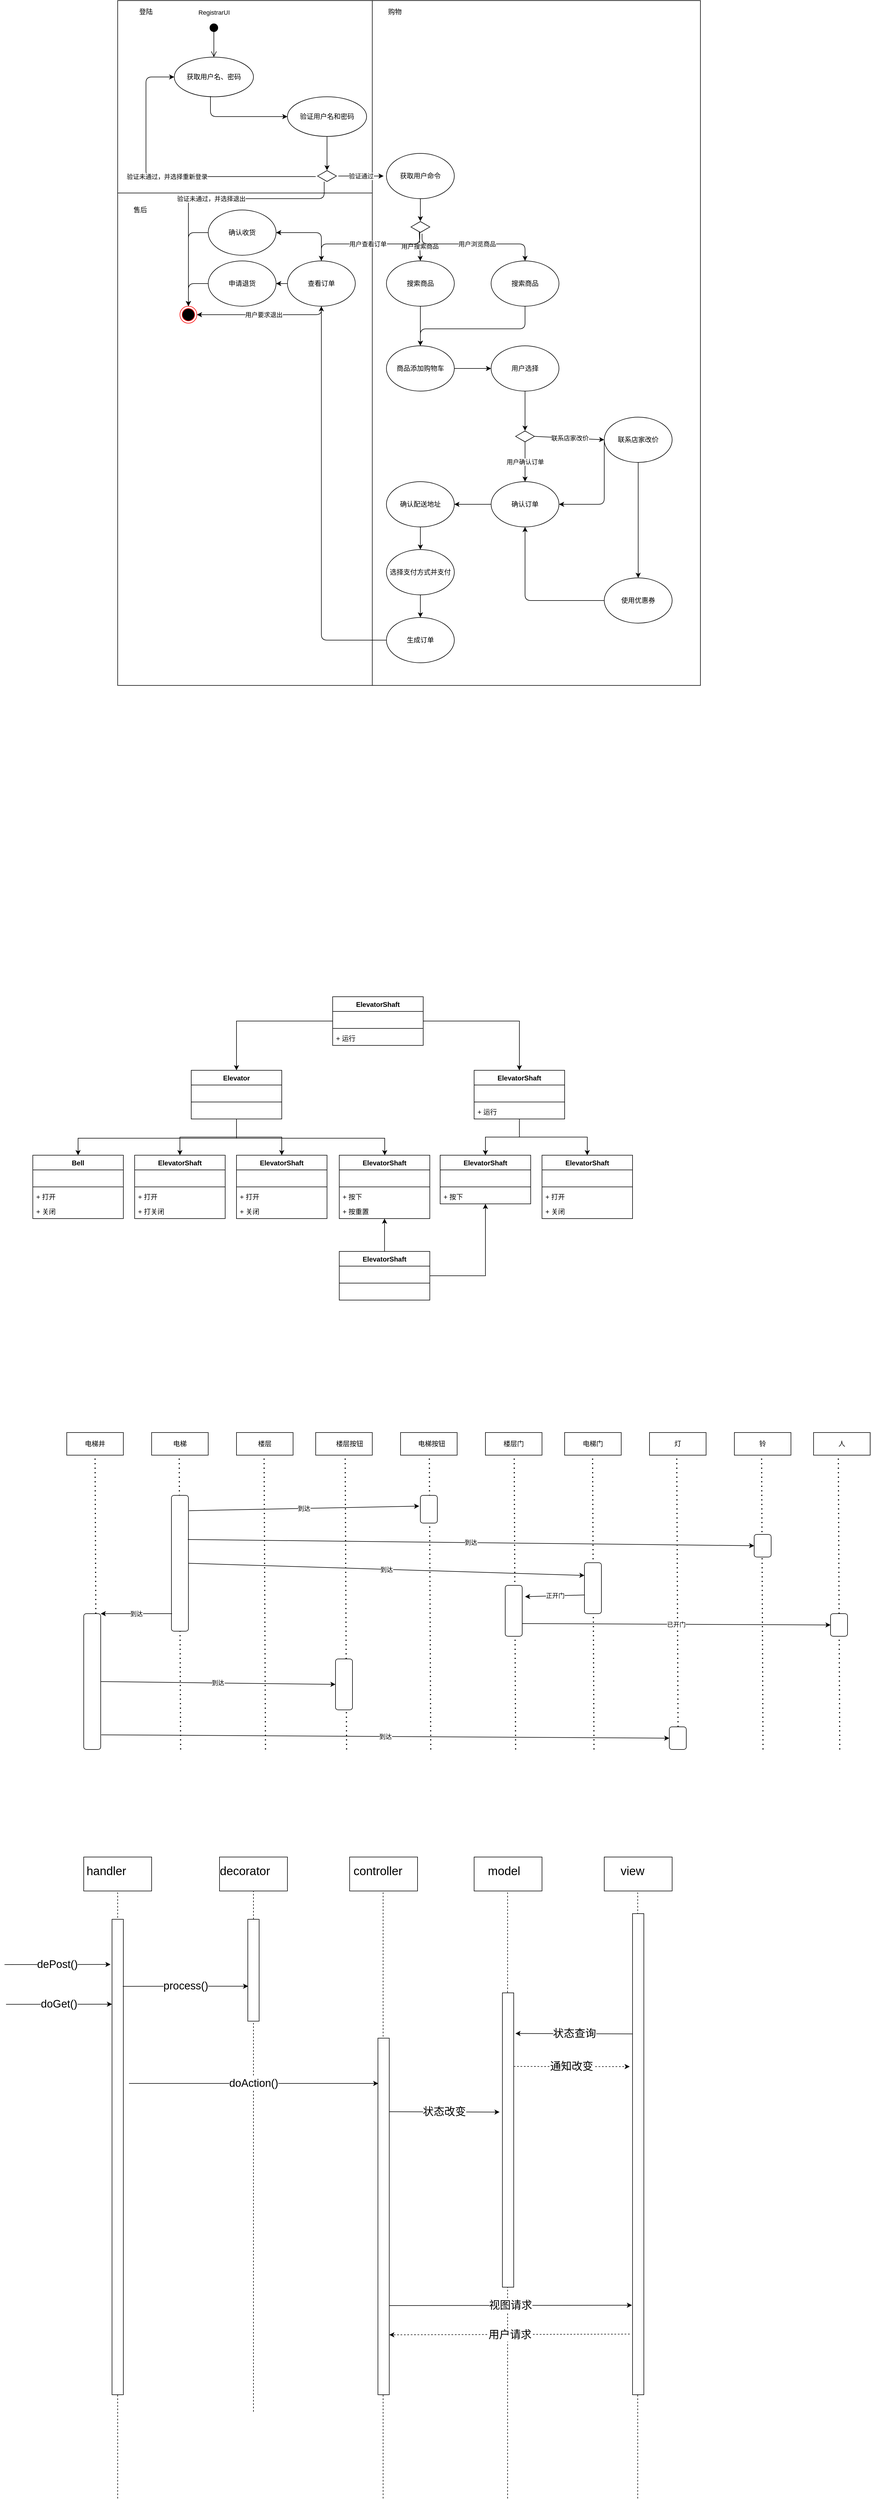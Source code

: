 <mxfile version="13.8.8" type="github">
  <diagram name="Page-1" id="e7e014a7-5840-1c2e-5031-d8a46d1fe8dd">
    <mxGraphModel dx="2779" dy="1032" grid="1" gridSize="10" guides="1" tooltips="1" connect="1" arrows="1" fold="1" page="1" pageScale="1" pageWidth="1169" pageHeight="826" background="#ffffff" math="0" shadow="0">
      <root>
        <mxCell id="0" />
        <mxCell id="1" parent="0" />
        <mxCell id="N0Qz3LaowdVhNc13xwjL-17" value="" style="endArrow=none;dashed=1;html=1;entryX=0.5;entryY=1;entryDx=0;entryDy=0;" edge="1" parent="1">
          <mxGeometry width="50" height="50" relative="1" as="geometry">
            <mxPoint x="290" y="4270" as="sourcePoint" />
            <mxPoint x="290" y="3350" as="targetPoint" />
          </mxGeometry>
        </mxCell>
        <mxCell id="N0Qz3LaowdVhNc13xwjL-18" value="" style="endArrow=none;dashed=1;html=1;entryX=0.5;entryY=1;entryDx=0;entryDy=0;" edge="1" parent="1">
          <mxGeometry width="50" height="50" relative="1" as="geometry">
            <mxPoint x="519.17" y="4423.333" as="sourcePoint" />
            <mxPoint x="519.17" y="3350" as="targetPoint" />
          </mxGeometry>
        </mxCell>
        <mxCell id="N0Qz3LaowdVhNc13xwjL-19" value="" style="endArrow=none;dashed=1;html=1;entryX=0.5;entryY=1;entryDx=0;entryDy=0;" edge="1" parent="1">
          <mxGeometry width="50" height="50" relative="1" as="geometry">
            <mxPoint x="739.17" y="4423.333" as="sourcePoint" />
            <mxPoint x="739.17" y="3350" as="targetPoint" />
          </mxGeometry>
        </mxCell>
        <mxCell id="N0Qz3LaowdVhNc13xwjL-20" value="" style="endArrow=none;dashed=1;html=1;entryX=0.5;entryY=1;entryDx=0;entryDy=0;" edge="1" parent="1">
          <mxGeometry width="50" height="50" relative="1" as="geometry">
            <mxPoint x="969.17" y="4423.333" as="sourcePoint" />
            <mxPoint x="969.17" y="3350" as="targetPoint" />
          </mxGeometry>
        </mxCell>
        <mxCell id="N0Qz3LaowdVhNc13xwjL-16" value="" style="endArrow=none;dashed=1;html=1;entryX=0.5;entryY=1;entryDx=0;entryDy=0;" edge="1" parent="1" target="N0Qz3LaowdVhNc13xwjL-1">
          <mxGeometry width="50" height="50" relative="1" as="geometry">
            <mxPoint x="50" y="4423.333" as="sourcePoint" />
            <mxPoint x="-60" y="3540" as="targetPoint" />
          </mxGeometry>
        </mxCell>
        <mxCell id="E5uMsi-fBIesrhfRpivS-108" value="" style="endArrow=none;dashed=1;html=1;dashPattern=1 3;strokeWidth=2;entryX=0.5;entryY=1;entryDx=0;entryDy=0;exitX=0.75;exitY=1;exitDx=0;exitDy=0;fontStyle=0" parent="1" edge="1">
          <mxGeometry width="50" height="50" relative="1" as="geometry">
            <mxPoint x="603.34" y="3100" as="sourcePoint" />
            <mxPoint x="600.84" y="2580" as="targetPoint" />
          </mxGeometry>
        </mxCell>
        <mxCell id="E5uMsi-fBIesrhfRpivS-109" value="" style="endArrow=none;dashed=1;html=1;dashPattern=1 3;strokeWidth=2;entryX=0.5;entryY=1;entryDx=0;entryDy=0;exitX=0.75;exitY=1;exitDx=0;exitDy=0;" parent="1" edge="1">
          <mxGeometry width="50" height="50" relative="1" as="geometry">
            <mxPoint x="454.59" y="3100" as="sourcePoint" />
            <mxPoint x="452.09" y="2580" as="targetPoint" />
          </mxGeometry>
        </mxCell>
        <mxCell id="E5uMsi-fBIesrhfRpivS-110" value="" style="endArrow=none;dashed=1;html=1;dashPattern=1 3;strokeWidth=2;entryX=0.5;entryY=1;entryDx=0;entryDy=0;exitX=0.75;exitY=1;exitDx=0;exitDy=0;fontStyle=0" parent="1" edge="1">
          <mxGeometry width="50" height="50" relative="1" as="geometry">
            <mxPoint x="753.34" y="3100" as="sourcePoint" />
            <mxPoint x="750.84" y="2580" as="targetPoint" />
          </mxGeometry>
        </mxCell>
        <mxCell id="E5uMsi-fBIesrhfRpivS-111" value="" style="endArrow=none;dashed=1;html=1;dashPattern=1 3;strokeWidth=2;entryX=0.5;entryY=1;entryDx=0;entryDy=0;exitX=0.75;exitY=1;exitDx=0;exitDy=0;fontStyle=0" parent="1" edge="1">
          <mxGeometry width="50" height="50" relative="1" as="geometry">
            <mxPoint x="1040.63" y="3100" as="sourcePoint" />
            <mxPoint x="1038.13" y="2580" as="targetPoint" />
          </mxGeometry>
        </mxCell>
        <mxCell id="E5uMsi-fBIesrhfRpivS-112" value="" style="endArrow=none;dashed=1;html=1;dashPattern=1 3;strokeWidth=2;entryX=0.5;entryY=1;entryDx=0;entryDy=0;exitX=0.75;exitY=1;exitDx=0;exitDy=0;" parent="1" edge="1">
          <mxGeometry width="50" height="50" relative="1" as="geometry">
            <mxPoint x="891.88" y="3100" as="sourcePoint" />
            <mxPoint x="889.38" y="2580" as="targetPoint" />
          </mxGeometry>
        </mxCell>
        <mxCell id="E5uMsi-fBIesrhfRpivS-113" value="" style="endArrow=none;dashed=1;html=1;dashPattern=1 3;strokeWidth=2;entryX=0.5;entryY=1;entryDx=0;entryDy=0;exitX=0.75;exitY=1;exitDx=0;exitDy=0;fontStyle=0" parent="1" edge="1">
          <mxGeometry width="50" height="50" relative="1" as="geometry">
            <mxPoint x="1190.63" y="3100" as="sourcePoint" />
            <mxPoint x="1188.13" y="2580" as="targetPoint" />
          </mxGeometry>
        </mxCell>
        <mxCell id="E5uMsi-fBIesrhfRpivS-114" value="" style="endArrow=none;dashed=1;html=1;dashPattern=1 3;strokeWidth=2;entryX=0.5;entryY=1;entryDx=0;entryDy=0;exitX=0.75;exitY=1;exitDx=0;exitDy=0;fontStyle=0" parent="1" edge="1">
          <mxGeometry width="50" height="50" relative="1" as="geometry">
            <mxPoint x="1326.25" y="3100" as="sourcePoint" />
            <mxPoint x="1323.75" y="2580" as="targetPoint" />
          </mxGeometry>
        </mxCell>
        <mxCell id="E5uMsi-fBIesrhfRpivS-106" value="" style="endArrow=none;dashed=1;html=1;dashPattern=1 3;strokeWidth=2;entryX=0.5;entryY=1;entryDx=0;entryDy=0;exitX=0.75;exitY=1;exitDx=0;exitDy=0;fontStyle=0" parent="1" edge="1">
          <mxGeometry width="50" height="50" relative="1" as="geometry">
            <mxPoint x="161.25" y="3100" as="sourcePoint" />
            <mxPoint x="158.75" y="2580" as="targetPoint" />
          </mxGeometry>
        </mxCell>
        <mxCell id="E5uMsi-fBIesrhfRpivS-105" value="" style="endArrow=none;dashed=1;html=1;dashPattern=1 3;strokeWidth=2;entryX=0.5;entryY=1;entryDx=0;entryDy=0;exitX=0.75;exitY=1;exitDx=0;exitDy=0;" parent="1" source="E5uMsi-fBIesrhfRpivS-94" target="E5uMsi-fBIesrhfRpivS-63" edge="1">
          <mxGeometry width="50" height="50" relative="1" as="geometry">
            <mxPoint x="5" y="3100" as="sourcePoint" />
            <mxPoint x="-40" y="2760" as="targetPoint" />
          </mxGeometry>
        </mxCell>
        <mxCell id="E5uMsi-fBIesrhfRpivS-3" value="" style="rounded=0;whiteSpace=wrap;html=1;fontStyle=1" parent="1" vertex="1">
          <mxGeometry x="50" y="350" width="450" height="870" as="geometry" />
        </mxCell>
        <mxCell id="E5uMsi-fBIesrhfRpivS-2" value="" style="rounded=0;whiteSpace=wrap;html=1;fontStyle=1" parent="1" vertex="1">
          <mxGeometry x="500" y="10" width="580" height="1210" as="geometry" />
        </mxCell>
        <mxCell id="E5uMsi-fBIesrhfRpivS-1" value="" style="rounded=0;whiteSpace=wrap;html=1;fontStyle=1" parent="1" vertex="1">
          <mxGeometry x="50" y="10" width="450" height="340" as="geometry" />
        </mxCell>
        <mxCell id="HGyzchCO2jw8irIRbuGs-41" value="RegistrarUI" style="html=1;verticalAlign=bottom;startArrow=circle;startFill=1;endArrow=open;startSize=6;endSize=8;entryX=0.5;entryY=0;entryDx=0;entryDy=0;" parent="1" target="HGyzchCO2jw8irIRbuGs-42" edge="1">
          <mxGeometry x="-1" y="-10" width="80" relative="1" as="geometry">
            <mxPoint x="220" y="50" as="sourcePoint" />
            <mxPoint x="220" y="130" as="targetPoint" />
            <mxPoint x="10" y="-10" as="offset" />
          </mxGeometry>
        </mxCell>
        <mxCell id="HGyzchCO2jw8irIRbuGs-42" value="获取用户名、密码" style="ellipse;whiteSpace=wrap;html=1;" parent="1" vertex="1">
          <mxGeometry x="150" y="110" width="140" height="70" as="geometry" />
        </mxCell>
        <mxCell id="HGyzchCO2jw8irIRbuGs-48" value="验证用户名和密码" style="ellipse;whiteSpace=wrap;html=1;" parent="1" vertex="1">
          <mxGeometry x="350" y="180" width="140" height="70" as="geometry" />
        </mxCell>
        <mxCell id="HGyzchCO2jw8irIRbuGs-49" value="" style="endArrow=classic;html=1;exitX=0.457;exitY=0.986;exitDx=0;exitDy=0;exitPerimeter=0;entryX=0;entryY=0.5;entryDx=0;entryDy=0;" parent="1" source="HGyzchCO2jw8irIRbuGs-42" target="HGyzchCO2jw8irIRbuGs-48" edge="1">
          <mxGeometry width="50" height="50" relative="1" as="geometry">
            <mxPoint x="240" y="250" as="sourcePoint" />
            <mxPoint x="290" y="200" as="targetPoint" />
            <Array as="points">
              <mxPoint x="214" y="215" />
            </Array>
          </mxGeometry>
        </mxCell>
        <mxCell id="HGyzchCO2jw8irIRbuGs-50" value="" style="html=1;whiteSpace=wrap;aspect=fixed;shape=isoRectangle;" parent="1" vertex="1">
          <mxGeometry x="403.33" y="310" width="33.33" height="20" as="geometry" />
        </mxCell>
        <mxCell id="HGyzchCO2jw8irIRbuGs-51" value="" style="endArrow=classic;html=1;exitX=0.5;exitY=1;exitDx=0;exitDy=0;entryX=0.5;entryY=0;entryDx=0;entryDy=0;entryPerimeter=0;" parent="1" source="HGyzchCO2jw8irIRbuGs-48" target="HGyzchCO2jw8irIRbuGs-50" edge="1">
          <mxGeometry width="50" height="50" relative="1" as="geometry">
            <mxPoint x="350" y="340" as="sourcePoint" />
            <mxPoint x="400" y="290" as="targetPoint" />
          </mxGeometry>
        </mxCell>
        <mxCell id="HGyzchCO2jw8irIRbuGs-52" value="验证未通过，并选择重新登录" style="endArrow=classic;html=1;entryX=0;entryY=0.5;entryDx=0;entryDy=0;" parent="1" target="HGyzchCO2jw8irIRbuGs-42" edge="1">
          <mxGeometry width="50" height="50" relative="1" as="geometry">
            <mxPoint x="400" y="321" as="sourcePoint" />
            <mxPoint x="300" y="300" as="targetPoint" />
            <Array as="points">
              <mxPoint x="100" y="321" />
              <mxPoint x="100" y="145" />
            </Array>
          </mxGeometry>
        </mxCell>
        <mxCell id="HGyzchCO2jw8irIRbuGs-53" value="" style="ellipse;html=1;shape=endState;fillColor=#000000;strokeColor=#ff0000;" parent="1" vertex="1">
          <mxGeometry x="160" y="550" width="30" height="30" as="geometry" />
        </mxCell>
        <mxCell id="HGyzchCO2jw8irIRbuGs-55" value="验证未通过，并选择退出" style="endArrow=classic;html=1;entryX=0.5;entryY=0;entryDx=0;entryDy=0;" parent="1" target="HGyzchCO2jw8irIRbuGs-53" edge="1">
          <mxGeometry width="50" height="50" relative="1" as="geometry">
            <mxPoint x="415" y="330" as="sourcePoint" />
            <mxPoint x="150" y="450" as="targetPoint" />
            <Array as="points">
              <mxPoint x="415" y="360" />
              <mxPoint x="175" y="360" />
            </Array>
          </mxGeometry>
        </mxCell>
        <mxCell id="HGyzchCO2jw8irIRbuGs-56" value="验证通过" style="endArrow=classic;html=1;" parent="1" edge="1">
          <mxGeometry width="50" height="50" relative="1" as="geometry">
            <mxPoint x="440" y="320" as="sourcePoint" />
            <mxPoint x="520" y="320" as="targetPoint" />
          </mxGeometry>
        </mxCell>
        <mxCell id="HGyzchCO2jw8irIRbuGs-57" value="获取用户命令" style="ellipse;whiteSpace=wrap;html=1;" parent="1" vertex="1">
          <mxGeometry x="525" y="280" width="120" height="80" as="geometry" />
        </mxCell>
        <mxCell id="HGyzchCO2jw8irIRbuGs-59" value="" style="endArrow=classic;html=1;exitX=0.5;exitY=1;exitDx=0;exitDy=0;" parent="1" source="HGyzchCO2jw8irIRbuGs-57" edge="1">
          <mxGeometry width="50" height="50" relative="1" as="geometry">
            <mxPoint x="580" y="450" as="sourcePoint" />
            <mxPoint x="585" y="400" as="targetPoint" />
          </mxGeometry>
        </mxCell>
        <mxCell id="HGyzchCO2jw8irIRbuGs-61" value="" style="html=1;whiteSpace=wrap;aspect=fixed;shape=isoRectangle;" parent="1" vertex="1">
          <mxGeometry x="568.34" y="400" width="33.33" height="20" as="geometry" />
        </mxCell>
        <mxCell id="HGyzchCO2jw8irIRbuGs-62" value="搜索商品" style="ellipse;whiteSpace=wrap;html=1;" parent="1" vertex="1">
          <mxGeometry x="710" y="470" width="120" height="80" as="geometry" />
        </mxCell>
        <mxCell id="HGyzchCO2jw8irIRbuGs-63" value="搜索商品" style="ellipse;whiteSpace=wrap;html=1;" parent="1" vertex="1">
          <mxGeometry x="525.01" y="470" width="120" height="80" as="geometry" />
        </mxCell>
        <mxCell id="HGyzchCO2jw8irIRbuGs-64" value="商品添加购物车" style="ellipse;whiteSpace=wrap;html=1;" parent="1" vertex="1">
          <mxGeometry x="525" y="620" width="120" height="80" as="geometry" />
        </mxCell>
        <mxCell id="HGyzchCO2jw8irIRbuGs-65" value="查看订单" style="ellipse;whiteSpace=wrap;html=1;" parent="1" vertex="1">
          <mxGeometry x="350" y="470" width="120" height="80" as="geometry" />
        </mxCell>
        <mxCell id="HGyzchCO2jw8irIRbuGs-66" value="用户要求退出" style="endArrow=classic;html=1;entryX=1;entryY=0.5;entryDx=0;entryDy=0;exitX=0.5;exitY=1;exitDx=0;exitDy=0;" parent="1" source="HGyzchCO2jw8irIRbuGs-65" target="HGyzchCO2jw8irIRbuGs-53" edge="1">
          <mxGeometry width="50" height="50" relative="1" as="geometry">
            <mxPoint x="260" y="620" as="sourcePoint" />
            <mxPoint x="310" y="570" as="targetPoint" />
            <Array as="points">
              <mxPoint x="410" y="565" />
            </Array>
          </mxGeometry>
        </mxCell>
        <mxCell id="HGyzchCO2jw8irIRbuGs-67" value="用户搜索商品" style="endArrow=classic;html=1;exitX=0.44;exitY=0.95;exitDx=0;exitDy=0;exitPerimeter=0;entryX=0.5;entryY=0;entryDx=0;entryDy=0;" parent="1" source="HGyzchCO2jw8irIRbuGs-61" target="HGyzchCO2jw8irIRbuGs-63" edge="1">
          <mxGeometry width="50" height="50" relative="1" as="geometry">
            <mxPoint x="500" y="420" as="sourcePoint" />
            <mxPoint x="583" y="430" as="targetPoint" />
          </mxGeometry>
        </mxCell>
        <mxCell id="HGyzchCO2jw8irIRbuGs-68" value="用户查看订单" style="endArrow=classic;html=1;entryX=0.5;entryY=0;entryDx=0;entryDy=0;exitX=0.47;exitY=1;exitDx=0;exitDy=0;exitPerimeter=0;" parent="1" source="HGyzchCO2jw8irIRbuGs-61" target="HGyzchCO2jw8irIRbuGs-65" edge="1">
          <mxGeometry width="50" height="50" relative="1" as="geometry">
            <mxPoint x="490" y="430" as="sourcePoint" />
            <mxPoint x="540" y="380" as="targetPoint" />
            <Array as="points">
              <mxPoint x="584" y="440" />
              <mxPoint x="410" y="440" />
            </Array>
          </mxGeometry>
        </mxCell>
        <mxCell id="HGyzchCO2jw8irIRbuGs-69" value="用户浏览商品" style="endArrow=classic;html=1;entryX=0.5;entryY=0;entryDx=0;entryDy=0;exitX=0.59;exitY=1.1;exitDx=0;exitDy=0;exitPerimeter=0;" parent="1" source="HGyzchCO2jw8irIRbuGs-61" target="HGyzchCO2jw8irIRbuGs-62" edge="1">
          <mxGeometry width="50" height="50" relative="1" as="geometry">
            <mxPoint x="580" y="420" as="sourcePoint" />
            <mxPoint x="760" y="390" as="targetPoint" />
            <Array as="points">
              <mxPoint x="588" y="440" />
              <mxPoint x="770" y="440" />
            </Array>
          </mxGeometry>
        </mxCell>
        <mxCell id="HGyzchCO2jw8irIRbuGs-70" value="" style="endArrow=classic;html=1;exitX=0.5;exitY=1;exitDx=0;exitDy=0;entryX=0.5;entryY=0;entryDx=0;entryDy=0;" parent="1" source="HGyzchCO2jw8irIRbuGs-63" target="HGyzchCO2jw8irIRbuGs-64" edge="1">
          <mxGeometry width="50" height="50" relative="1" as="geometry">
            <mxPoint x="560" y="610" as="sourcePoint" />
            <mxPoint x="610" y="560" as="targetPoint" />
          </mxGeometry>
        </mxCell>
        <mxCell id="HGyzchCO2jw8irIRbuGs-71" value="" style="endArrow=classic;html=1;exitX=0.5;exitY=1;exitDx=0;exitDy=0;entryX=0.5;entryY=0;entryDx=0;entryDy=0;" parent="1" source="HGyzchCO2jw8irIRbuGs-62" target="HGyzchCO2jw8irIRbuGs-64" edge="1">
          <mxGeometry width="50" height="50" relative="1" as="geometry">
            <mxPoint x="720" y="650" as="sourcePoint" />
            <mxPoint x="770" y="600" as="targetPoint" />
            <Array as="points">
              <mxPoint x="770" y="590" />
              <mxPoint x="585" y="590" />
            </Array>
          </mxGeometry>
        </mxCell>
        <mxCell id="HGyzchCO2jw8irIRbuGs-72" value="确认订单" style="ellipse;whiteSpace=wrap;html=1;" parent="1" vertex="1">
          <mxGeometry x="710.01" y="860" width="120" height="80" as="geometry" />
        </mxCell>
        <mxCell id="HGyzchCO2jw8irIRbuGs-73" value="选择支付方式并支付" style="ellipse;whiteSpace=wrap;html=1;" parent="1" vertex="1">
          <mxGeometry x="525.01" y="980" width="120" height="80" as="geometry" />
        </mxCell>
        <mxCell id="HGyzchCO2jw8irIRbuGs-74" value="生成订单" style="ellipse;whiteSpace=wrap;html=1;" parent="1" vertex="1">
          <mxGeometry x="525.01" y="1100" width="120" height="80" as="geometry" />
        </mxCell>
        <mxCell id="HGyzchCO2jw8irIRbuGs-75" value="" style="endArrow=classic;html=1;exitX=0.5;exitY=1;exitDx=0;exitDy=0;" parent="1" source="HGyzchCO2jw8irIRbuGs-81" target="HGyzchCO2jw8irIRbuGs-83" edge="1">
          <mxGeometry width="50" height="50" relative="1" as="geometry">
            <mxPoint x="390" y="720" as="sourcePoint" />
            <mxPoint x="585" y="738" as="targetPoint" />
          </mxGeometry>
        </mxCell>
        <mxCell id="HGyzchCO2jw8irIRbuGs-76" value="" style="endArrow=classic;html=1;exitX=0;exitY=0.5;exitDx=0;exitDy=0;entryX=1;entryY=0.5;entryDx=0;entryDy=0;" parent="1" source="HGyzchCO2jw8irIRbuGs-72" target="HGyzchCO2jw8irIRbuGs-79" edge="1">
          <mxGeometry width="50" height="50" relative="1" as="geometry">
            <mxPoint x="595" y="710" as="sourcePoint" />
            <mxPoint x="620" y="890" as="targetPoint" />
          </mxGeometry>
        </mxCell>
        <mxCell id="HGyzchCO2jw8irIRbuGs-77" value="" style="endArrow=classic;html=1;exitX=0.5;exitY=1;exitDx=0;exitDy=0;entryX=0.5;entryY=0;entryDx=0;entryDy=0;" parent="1" source="HGyzchCO2jw8irIRbuGs-73" target="HGyzchCO2jw8irIRbuGs-74" edge="1">
          <mxGeometry width="50" height="50" relative="1" as="geometry">
            <mxPoint x="905" y="1100" as="sourcePoint" />
            <mxPoint x="905.01" y="1130" as="targetPoint" />
          </mxGeometry>
        </mxCell>
        <mxCell id="HGyzchCO2jw8irIRbuGs-78" value="" style="endArrow=classic;html=1;exitX=0;exitY=0.5;exitDx=0;exitDy=0;entryX=0.5;entryY=1;entryDx=0;entryDy=0;" parent="1" source="HGyzchCO2jw8irIRbuGs-74" target="HGyzchCO2jw8irIRbuGs-65" edge="1">
          <mxGeometry width="50" height="50" relative="1" as="geometry">
            <mxPoint x="390" y="740" as="sourcePoint" />
            <mxPoint x="440" y="690" as="targetPoint" />
            <Array as="points">
              <mxPoint x="410" y="1140" />
              <mxPoint x="410" y="770" />
              <mxPoint x="410" y="670" />
            </Array>
          </mxGeometry>
        </mxCell>
        <mxCell id="HGyzchCO2jw8irIRbuGs-79" value="确认配送地址" style="ellipse;whiteSpace=wrap;html=1;" parent="1" vertex="1">
          <mxGeometry x="525.01" y="860" width="120" height="80" as="geometry" />
        </mxCell>
        <mxCell id="HGyzchCO2jw8irIRbuGs-80" value="" style="endArrow=classic;html=1;entryX=0.5;entryY=0;entryDx=0;entryDy=0;exitX=0.5;exitY=1;exitDx=0;exitDy=0;" parent="1" source="HGyzchCO2jw8irIRbuGs-79" target="HGyzchCO2jw8irIRbuGs-73" edge="1">
          <mxGeometry width="50" height="50" relative="1" as="geometry">
            <mxPoint x="485.01" y="870" as="sourcePoint" />
            <mxPoint x="535.01" y="820" as="targetPoint" />
          </mxGeometry>
        </mxCell>
        <mxCell id="HGyzchCO2jw8irIRbuGs-81" value="用户选择" style="ellipse;whiteSpace=wrap;html=1;" parent="1" vertex="1">
          <mxGeometry x="710" y="620" width="120" height="80" as="geometry" />
        </mxCell>
        <mxCell id="HGyzchCO2jw8irIRbuGs-83" value="" style="html=1;whiteSpace=wrap;aspect=fixed;shape=isoRectangle;" parent="1" vertex="1">
          <mxGeometry x="753.34" y="770" width="33.33" height="20" as="geometry" />
        </mxCell>
        <mxCell id="HGyzchCO2jw8irIRbuGs-84" value="" style="endArrow=classic;html=1;exitX=1;exitY=0.5;exitDx=0;exitDy=0;entryX=0;entryY=0.5;entryDx=0;entryDy=0;" parent="1" source="HGyzchCO2jw8irIRbuGs-64" target="HGyzchCO2jw8irIRbuGs-81" edge="1">
          <mxGeometry width="50" height="50" relative="1" as="geometry">
            <mxPoint x="535" y="790" as="sourcePoint" />
            <mxPoint x="500" y="790" as="targetPoint" />
          </mxGeometry>
        </mxCell>
        <mxCell id="HGyzchCO2jw8irIRbuGs-85" value="用户确认订单" style="endArrow=classic;html=1;entryX=0.5;entryY=0;entryDx=0;entryDy=0;" parent="1" source="HGyzchCO2jw8irIRbuGs-83" target="HGyzchCO2jw8irIRbuGs-72" edge="1">
          <mxGeometry width="50" height="50" relative="1" as="geometry">
            <mxPoint x="545" y="800" as="sourcePoint" />
            <mxPoint x="510" y="800" as="targetPoint" />
          </mxGeometry>
        </mxCell>
        <mxCell id="HGyzchCO2jw8irIRbuGs-86" value="联系店家改价" style="ellipse;whiteSpace=wrap;html=1;" parent="1" vertex="1">
          <mxGeometry x="910" y="746" width="120" height="80" as="geometry" />
        </mxCell>
        <mxCell id="HGyzchCO2jw8irIRbuGs-87" value="联系店家改价" style="endArrow=classic;html=1;entryX=0;entryY=0.5;entryDx=0;entryDy=0;exitX=1.014;exitY=0.5;exitDx=0;exitDy=0;exitPerimeter=0;" parent="1" source="HGyzchCO2jw8irIRbuGs-83" target="HGyzchCO2jw8irIRbuGs-86" edge="1">
          <mxGeometry width="50" height="50" relative="1" as="geometry">
            <mxPoint x="770" y="791" as="sourcePoint" />
            <mxPoint x="810" y="820" as="targetPoint" />
          </mxGeometry>
        </mxCell>
        <mxCell id="HGyzchCO2jw8irIRbuGs-88" value="" style="endArrow=classic;html=1;exitX=0;exitY=0.5;exitDx=0;exitDy=0;entryX=1;entryY=0.5;entryDx=0;entryDy=0;" parent="1" source="HGyzchCO2jw8irIRbuGs-86" target="HGyzchCO2jw8irIRbuGs-72" edge="1">
          <mxGeometry width="50" height="50" relative="1" as="geometry">
            <mxPoint x="530" y="940" as="sourcePoint" />
            <mxPoint x="580" y="890" as="targetPoint" />
            <Array as="points">
              <mxPoint x="910" y="900" />
            </Array>
          </mxGeometry>
        </mxCell>
        <mxCell id="HGyzchCO2jw8irIRbuGs-89" value="使用优惠券" style="ellipse;whiteSpace=wrap;html=1;" parent="1" vertex="1">
          <mxGeometry x="910" y="1030" width="120" height="80" as="geometry" />
        </mxCell>
        <mxCell id="HGyzchCO2jw8irIRbuGs-91" value="" style="endArrow=classic;html=1;exitX=0.5;exitY=1;exitDx=0;exitDy=0;entryX=0.5;entryY=0;entryDx=0;entryDy=0;" parent="1" source="HGyzchCO2jw8irIRbuGs-86" target="HGyzchCO2jw8irIRbuGs-89" edge="1">
          <mxGeometry width="50" height="50" relative="1" as="geometry">
            <mxPoint x="790" y="1030" as="sourcePoint" />
            <mxPoint x="840" y="980" as="targetPoint" />
            <Array as="points" />
          </mxGeometry>
        </mxCell>
        <mxCell id="HGyzchCO2jw8irIRbuGs-92" value="" style="endArrow=classic;html=1;entryX=0.5;entryY=1;entryDx=0;entryDy=0;exitX=0;exitY=0.5;exitDx=0;exitDy=0;" parent="1" source="HGyzchCO2jw8irIRbuGs-89" target="HGyzchCO2jw8irIRbuGs-72" edge="1">
          <mxGeometry width="50" height="50" relative="1" as="geometry">
            <mxPoint x="440" y="960" as="sourcePoint" />
            <mxPoint x="490" y="910" as="targetPoint" />
            <Array as="points">
              <mxPoint x="770" y="1070" />
            </Array>
          </mxGeometry>
        </mxCell>
        <mxCell id="HGyzchCO2jw8irIRbuGs-93" value="确认收货" style="ellipse;whiteSpace=wrap;html=1;" parent="1" vertex="1">
          <mxGeometry x="210" y="380" width="120" height="80" as="geometry" />
        </mxCell>
        <mxCell id="HGyzchCO2jw8irIRbuGs-94" value="申请退货" style="ellipse;whiteSpace=wrap;html=1;" parent="1" vertex="1">
          <mxGeometry x="210" y="470" width="120" height="80" as="geometry" />
        </mxCell>
        <mxCell id="HGyzchCO2jw8irIRbuGs-95" value="" style="endArrow=classic;html=1;entryX=1;entryY=0.5;entryDx=0;entryDy=0;exitX=0;exitY=0.5;exitDx=0;exitDy=0;" parent="1" source="HGyzchCO2jw8irIRbuGs-65" target="HGyzchCO2jw8irIRbuGs-94" edge="1">
          <mxGeometry width="50" height="50" relative="1" as="geometry">
            <mxPoint x="340" y="540" as="sourcePoint" />
            <mxPoint x="390" y="490" as="targetPoint" />
          </mxGeometry>
        </mxCell>
        <mxCell id="HGyzchCO2jw8irIRbuGs-96" value="" style="endArrow=classic;html=1;entryX=1;entryY=0.5;entryDx=0;entryDy=0;" parent="1" target="HGyzchCO2jw8irIRbuGs-93" edge="1">
          <mxGeometry width="50" height="50" relative="1" as="geometry">
            <mxPoint x="410" y="470" as="sourcePoint" />
            <mxPoint x="430" y="400" as="targetPoint" />
            <Array as="points">
              <mxPoint x="410" y="420" />
            </Array>
          </mxGeometry>
        </mxCell>
        <mxCell id="HGyzchCO2jw8irIRbuGs-97" value="" style="endArrow=classic;html=1;entryX=0.5;entryY=0;entryDx=0;entryDy=0;exitX=0;exitY=0.5;exitDx=0;exitDy=0;" parent="1" source="HGyzchCO2jw8irIRbuGs-94" target="HGyzchCO2jw8irIRbuGs-53" edge="1">
          <mxGeometry width="50" height="50" relative="1" as="geometry">
            <mxPoint x="80" y="510" as="sourcePoint" />
            <mxPoint x="130" y="460" as="targetPoint" />
            <Array as="points">
              <mxPoint x="175" y="510" />
            </Array>
          </mxGeometry>
        </mxCell>
        <mxCell id="HGyzchCO2jw8irIRbuGs-98" value="" style="endArrow=classic;html=1;entryX=0.5;entryY=0;entryDx=0;entryDy=0;exitX=0;exitY=0.5;exitDx=0;exitDy=0;" parent="1" source="HGyzchCO2jw8irIRbuGs-93" target="HGyzchCO2jw8irIRbuGs-53" edge="1">
          <mxGeometry width="50" height="50" relative="1" as="geometry">
            <mxPoint x="90" y="530" as="sourcePoint" />
            <mxPoint x="140" y="480" as="targetPoint" />
            <Array as="points">
              <mxPoint x="175" y="420" />
            </Array>
          </mxGeometry>
        </mxCell>
        <mxCell id="E5uMsi-fBIesrhfRpivS-4" value="登陆" style="text;html=1;strokeColor=none;fillColor=none;align=center;verticalAlign=middle;whiteSpace=wrap;rounded=0;" parent="1" vertex="1">
          <mxGeometry x="80" y="20" width="40" height="20" as="geometry" />
        </mxCell>
        <mxCell id="E5uMsi-fBIesrhfRpivS-5" value="购物" style="text;html=1;strokeColor=none;fillColor=none;align=center;verticalAlign=middle;whiteSpace=wrap;rounded=0;" parent="1" vertex="1">
          <mxGeometry x="520" y="20" width="40" height="20" as="geometry" />
        </mxCell>
        <mxCell id="E5uMsi-fBIesrhfRpivS-6" value="售后" style="text;html=1;strokeColor=none;fillColor=none;align=center;verticalAlign=middle;whiteSpace=wrap;rounded=0;" parent="1" vertex="1">
          <mxGeometry x="70" y="370" width="40" height="20" as="geometry" />
        </mxCell>
        <mxCell id="E5uMsi-fBIesrhfRpivS-58" style="edgeStyle=orthogonalEdgeStyle;rounded=0;orthogonalLoop=1;jettySize=auto;html=1;entryX=0.5;entryY=0;entryDx=0;entryDy=0;" parent="1" source="E5uMsi-fBIesrhfRpivS-7" target="E5uMsi-fBIesrhfRpivS-11" edge="1">
          <mxGeometry relative="1" as="geometry" />
        </mxCell>
        <mxCell id="E5uMsi-fBIesrhfRpivS-59" style="edgeStyle=orthogonalEdgeStyle;rounded=0;orthogonalLoop=1;jettySize=auto;html=1;entryX=0.5;entryY=0;entryDx=0;entryDy=0;" parent="1" source="E5uMsi-fBIesrhfRpivS-7" target="E5uMsi-fBIesrhfRpivS-15" edge="1">
          <mxGeometry relative="1" as="geometry" />
        </mxCell>
        <mxCell id="E5uMsi-fBIesrhfRpivS-7" value="ElevatorShaft" style="swimlane;fontStyle=1;align=center;verticalAlign=top;childLayout=stackLayout;horizontal=1;startSize=26;horizontalStack=0;resizeParent=1;resizeParentMax=0;resizeLast=0;collapsible=1;marginBottom=0;" parent="1" vertex="1">
          <mxGeometry x="430" y="1770" width="160" height="86" as="geometry" />
        </mxCell>
        <mxCell id="E5uMsi-fBIesrhfRpivS-8" value=" " style="text;strokeColor=none;fillColor=none;align=left;verticalAlign=top;spacingLeft=4;spacingRight=4;overflow=hidden;rotatable=0;points=[[0,0.5],[1,0.5]];portConstraint=eastwest;" parent="E5uMsi-fBIesrhfRpivS-7" vertex="1">
          <mxGeometry y="26" width="160" height="26" as="geometry" />
        </mxCell>
        <mxCell id="E5uMsi-fBIesrhfRpivS-9" value="" style="line;strokeWidth=1;fillColor=none;align=left;verticalAlign=middle;spacingTop=-1;spacingLeft=3;spacingRight=3;rotatable=0;labelPosition=right;points=[];portConstraint=eastwest;" parent="E5uMsi-fBIesrhfRpivS-7" vertex="1">
          <mxGeometry y="52" width="160" height="8" as="geometry" />
        </mxCell>
        <mxCell id="E5uMsi-fBIesrhfRpivS-10" value="+ 运行" style="text;strokeColor=none;fillColor=none;align=left;verticalAlign=top;spacingLeft=4;spacingRight=4;overflow=hidden;rotatable=0;points=[[0,0.5],[1,0.5]];portConstraint=eastwest;" parent="E5uMsi-fBIesrhfRpivS-7" vertex="1">
          <mxGeometry y="60" width="160" height="26" as="geometry" />
        </mxCell>
        <mxCell id="E5uMsi-fBIesrhfRpivS-54" style="edgeStyle=orthogonalEdgeStyle;rounded=0;orthogonalLoop=1;jettySize=auto;html=1;entryX=0.5;entryY=0;entryDx=0;entryDy=0;" parent="1" source="E5uMsi-fBIesrhfRpivS-11" target="E5uMsi-fBIesrhfRpivS-23" edge="1">
          <mxGeometry relative="1" as="geometry" />
        </mxCell>
        <mxCell id="E5uMsi-fBIesrhfRpivS-55" style="edgeStyle=orthogonalEdgeStyle;rounded=0;orthogonalLoop=1;jettySize=auto;html=1;entryX=0.5;entryY=0;entryDx=0;entryDy=0;" parent="1" source="E5uMsi-fBIesrhfRpivS-11" target="E5uMsi-fBIesrhfRpivS-27" edge="1">
          <mxGeometry relative="1" as="geometry" />
        </mxCell>
        <mxCell id="E5uMsi-fBIesrhfRpivS-56" style="edgeStyle=orthogonalEdgeStyle;rounded=0;orthogonalLoop=1;jettySize=auto;html=1;" parent="1" source="E5uMsi-fBIesrhfRpivS-11" target="E5uMsi-fBIesrhfRpivS-31" edge="1">
          <mxGeometry relative="1" as="geometry">
            <Array as="points">
              <mxPoint x="260" y="2020" />
              <mxPoint x="522" y="2020" />
            </Array>
          </mxGeometry>
        </mxCell>
        <mxCell id="E5uMsi-fBIesrhfRpivS-57" style="edgeStyle=orthogonalEdgeStyle;rounded=0;orthogonalLoop=1;jettySize=auto;html=1;entryX=0.5;entryY=0;entryDx=0;entryDy=0;" parent="1" source="E5uMsi-fBIesrhfRpivS-11" target="E5uMsi-fBIesrhfRpivS-19" edge="1">
          <mxGeometry relative="1" as="geometry">
            <Array as="points">
              <mxPoint x="260" y="2020" />
              <mxPoint x="-20" y="2020" />
            </Array>
          </mxGeometry>
        </mxCell>
        <mxCell id="E5uMsi-fBIesrhfRpivS-11" value="Elevator" style="swimlane;fontStyle=1;align=center;verticalAlign=top;childLayout=stackLayout;horizontal=1;startSize=26;horizontalStack=0;resizeParent=1;resizeParentMax=0;resizeLast=0;collapsible=1;marginBottom=0;" parent="1" vertex="1">
          <mxGeometry x="180" y="1900" width="160" height="86" as="geometry" />
        </mxCell>
        <mxCell id="E5uMsi-fBIesrhfRpivS-12" value=" " style="text;strokeColor=none;fillColor=none;align=left;verticalAlign=top;spacingLeft=4;spacingRight=4;overflow=hidden;rotatable=0;points=[[0,0.5],[1,0.5]];portConstraint=eastwest;" parent="E5uMsi-fBIesrhfRpivS-11" vertex="1">
          <mxGeometry y="26" width="160" height="26" as="geometry" />
        </mxCell>
        <mxCell id="E5uMsi-fBIesrhfRpivS-13" value="" style="line;strokeWidth=1;fillColor=none;align=left;verticalAlign=middle;spacingTop=-1;spacingLeft=3;spacingRight=3;rotatable=0;labelPosition=right;points=[];portConstraint=eastwest;" parent="E5uMsi-fBIesrhfRpivS-11" vertex="1">
          <mxGeometry y="52" width="160" height="8" as="geometry" />
        </mxCell>
        <mxCell id="E5uMsi-fBIesrhfRpivS-14" value=" " style="text;strokeColor=none;fillColor=none;align=left;verticalAlign=top;spacingLeft=4;spacingRight=4;overflow=hidden;rotatable=0;points=[[0,0.5],[1,0.5]];portConstraint=eastwest;" parent="E5uMsi-fBIesrhfRpivS-11" vertex="1">
          <mxGeometry y="60" width="160" height="26" as="geometry" />
        </mxCell>
        <mxCell id="E5uMsi-fBIesrhfRpivS-52" style="edgeStyle=orthogonalEdgeStyle;rounded=0;orthogonalLoop=1;jettySize=auto;html=1;entryX=0.5;entryY=0;entryDx=0;entryDy=0;" parent="1" source="E5uMsi-fBIesrhfRpivS-15" target="E5uMsi-fBIesrhfRpivS-35" edge="1">
          <mxGeometry relative="1" as="geometry" />
        </mxCell>
        <mxCell id="E5uMsi-fBIesrhfRpivS-15" value="ElevatorShaft" style="swimlane;fontStyle=1;align=center;verticalAlign=top;childLayout=stackLayout;horizontal=1;startSize=26;horizontalStack=0;resizeParent=1;resizeParentMax=0;resizeLast=0;collapsible=1;marginBottom=0;" parent="1" vertex="1">
          <mxGeometry x="680" y="1900" width="160" height="86" as="geometry" />
        </mxCell>
        <mxCell id="E5uMsi-fBIesrhfRpivS-16" value=" " style="text;strokeColor=none;fillColor=none;align=left;verticalAlign=top;spacingLeft=4;spacingRight=4;overflow=hidden;rotatable=0;points=[[0,0.5],[1,0.5]];portConstraint=eastwest;" parent="E5uMsi-fBIesrhfRpivS-15" vertex="1">
          <mxGeometry y="26" width="160" height="26" as="geometry" />
        </mxCell>
        <mxCell id="E5uMsi-fBIesrhfRpivS-17" value="" style="line;strokeWidth=1;fillColor=none;align=left;verticalAlign=middle;spacingTop=-1;spacingLeft=3;spacingRight=3;rotatable=0;labelPosition=right;points=[];portConstraint=eastwest;" parent="E5uMsi-fBIesrhfRpivS-15" vertex="1">
          <mxGeometry y="52" width="160" height="8" as="geometry" />
        </mxCell>
        <mxCell id="E5uMsi-fBIesrhfRpivS-18" value="+ 运行" style="text;strokeColor=none;fillColor=none;align=left;verticalAlign=top;spacingLeft=4;spacingRight=4;overflow=hidden;rotatable=0;points=[[0,0.5],[1,0.5]];portConstraint=eastwest;" parent="E5uMsi-fBIesrhfRpivS-15" vertex="1">
          <mxGeometry y="60" width="160" height="26" as="geometry" />
        </mxCell>
        <mxCell id="E5uMsi-fBIesrhfRpivS-19" value="Bell" style="swimlane;fontStyle=1;align=center;verticalAlign=top;childLayout=stackLayout;horizontal=1;startSize=26;horizontalStack=0;resizeParent=1;resizeParentMax=0;resizeLast=0;collapsible=1;marginBottom=0;" parent="1" vertex="1">
          <mxGeometry x="-100" y="2050" width="160" height="112" as="geometry" />
        </mxCell>
        <mxCell id="E5uMsi-fBIesrhfRpivS-20" value=" " style="text;strokeColor=none;fillColor=none;align=left;verticalAlign=top;spacingLeft=4;spacingRight=4;overflow=hidden;rotatable=0;points=[[0,0.5],[1,0.5]];portConstraint=eastwest;" parent="E5uMsi-fBIesrhfRpivS-19" vertex="1">
          <mxGeometry y="26" width="160" height="26" as="geometry" />
        </mxCell>
        <mxCell id="E5uMsi-fBIesrhfRpivS-21" value="" style="line;strokeWidth=1;fillColor=none;align=left;verticalAlign=middle;spacingTop=-1;spacingLeft=3;spacingRight=3;rotatable=0;labelPosition=right;points=[];portConstraint=eastwest;" parent="E5uMsi-fBIesrhfRpivS-19" vertex="1">
          <mxGeometry y="52" width="160" height="8" as="geometry" />
        </mxCell>
        <mxCell id="E5uMsi-fBIesrhfRpivS-22" value="+ 打开" style="text;strokeColor=none;fillColor=none;align=left;verticalAlign=top;spacingLeft=4;spacingRight=4;overflow=hidden;rotatable=0;points=[[0,0.5],[1,0.5]];portConstraint=eastwest;fontStyle=0" parent="E5uMsi-fBIesrhfRpivS-19" vertex="1">
          <mxGeometry y="60" width="160" height="26" as="geometry" />
        </mxCell>
        <mxCell id="E5uMsi-fBIesrhfRpivS-47" value="+ 关闭" style="text;strokeColor=none;fillColor=none;align=left;verticalAlign=top;spacingLeft=4;spacingRight=4;overflow=hidden;rotatable=0;points=[[0,0.5],[1,0.5]];portConstraint=eastwest;fontStyle=0" parent="E5uMsi-fBIesrhfRpivS-19" vertex="1">
          <mxGeometry y="86" width="160" height="26" as="geometry" />
        </mxCell>
        <mxCell id="E5uMsi-fBIesrhfRpivS-23" value="ElevatorShaft" style="swimlane;fontStyle=1;align=center;verticalAlign=top;childLayout=stackLayout;horizontal=1;startSize=26;horizontalStack=0;resizeParent=1;resizeParentMax=0;resizeLast=0;collapsible=1;marginBottom=0;" parent="1" vertex="1">
          <mxGeometry x="80" y="2050" width="160" height="112" as="geometry" />
        </mxCell>
        <mxCell id="E5uMsi-fBIesrhfRpivS-24" value=" " style="text;strokeColor=none;fillColor=none;align=left;verticalAlign=top;spacingLeft=4;spacingRight=4;overflow=hidden;rotatable=0;points=[[0,0.5],[1,0.5]];portConstraint=eastwest;" parent="E5uMsi-fBIesrhfRpivS-23" vertex="1">
          <mxGeometry y="26" width="160" height="26" as="geometry" />
        </mxCell>
        <mxCell id="E5uMsi-fBIesrhfRpivS-25" value="" style="line;strokeWidth=1;fillColor=none;align=left;verticalAlign=middle;spacingTop=-1;spacingLeft=3;spacingRight=3;rotatable=0;labelPosition=right;points=[];portConstraint=eastwest;" parent="E5uMsi-fBIesrhfRpivS-23" vertex="1">
          <mxGeometry y="52" width="160" height="8" as="geometry" />
        </mxCell>
        <mxCell id="E5uMsi-fBIesrhfRpivS-26" value="+ 打开&#xa;" style="text;strokeColor=none;fillColor=none;align=left;verticalAlign=top;spacingLeft=4;spacingRight=4;overflow=hidden;rotatable=0;points=[[0,0.5],[1,0.5]];portConstraint=eastwest;" parent="E5uMsi-fBIesrhfRpivS-23" vertex="1">
          <mxGeometry y="60" width="160" height="26" as="geometry" />
        </mxCell>
        <mxCell id="E5uMsi-fBIesrhfRpivS-48" value="+ 打关闭" style="text;strokeColor=none;fillColor=none;align=left;verticalAlign=top;spacingLeft=4;spacingRight=4;overflow=hidden;rotatable=0;points=[[0,0.5],[1,0.5]];portConstraint=eastwest;" parent="E5uMsi-fBIesrhfRpivS-23" vertex="1">
          <mxGeometry y="86" width="160" height="26" as="geometry" />
        </mxCell>
        <mxCell id="E5uMsi-fBIesrhfRpivS-27" value="ElevatorShaft" style="swimlane;fontStyle=1;align=center;verticalAlign=top;childLayout=stackLayout;horizontal=1;startSize=26;horizontalStack=0;resizeParent=1;resizeParentMax=0;resizeLast=0;collapsible=1;marginBottom=0;" parent="1" vertex="1">
          <mxGeometry x="260" y="2050" width="160" height="112" as="geometry" />
        </mxCell>
        <mxCell id="E5uMsi-fBIesrhfRpivS-28" value=" " style="text;strokeColor=none;fillColor=none;align=left;verticalAlign=top;spacingLeft=4;spacingRight=4;overflow=hidden;rotatable=0;points=[[0,0.5],[1,0.5]];portConstraint=eastwest;" parent="E5uMsi-fBIesrhfRpivS-27" vertex="1">
          <mxGeometry y="26" width="160" height="26" as="geometry" />
        </mxCell>
        <mxCell id="E5uMsi-fBIesrhfRpivS-29" value="" style="line;strokeWidth=1;fillColor=none;align=left;verticalAlign=middle;spacingTop=-1;spacingLeft=3;spacingRight=3;rotatable=0;labelPosition=right;points=[];portConstraint=eastwest;" parent="E5uMsi-fBIesrhfRpivS-27" vertex="1">
          <mxGeometry y="52" width="160" height="8" as="geometry" />
        </mxCell>
        <mxCell id="E5uMsi-fBIesrhfRpivS-30" value="+ 打开" style="text;strokeColor=none;fillColor=none;align=left;verticalAlign=top;spacingLeft=4;spacingRight=4;overflow=hidden;rotatable=0;points=[[0,0.5],[1,0.5]];portConstraint=eastwest;" parent="E5uMsi-fBIesrhfRpivS-27" vertex="1">
          <mxGeometry y="60" width="160" height="26" as="geometry" />
        </mxCell>
        <mxCell id="E5uMsi-fBIesrhfRpivS-49" value="+ 关闭" style="text;strokeColor=none;fillColor=none;align=left;verticalAlign=top;spacingLeft=4;spacingRight=4;overflow=hidden;rotatable=0;points=[[0,0.5],[1,0.5]];portConstraint=eastwest;" parent="E5uMsi-fBIesrhfRpivS-27" vertex="1">
          <mxGeometry y="86" width="160" height="26" as="geometry" />
        </mxCell>
        <mxCell id="E5uMsi-fBIesrhfRpivS-31" value="ElevatorShaft" style="swimlane;fontStyle=1;align=center;verticalAlign=top;childLayout=stackLayout;horizontal=1;startSize=26;horizontalStack=0;resizeParent=1;resizeParentMax=0;resizeLast=0;collapsible=1;marginBottom=0;" parent="1" vertex="1">
          <mxGeometry x="441.67" y="2050" width="160" height="112" as="geometry" />
        </mxCell>
        <mxCell id="E5uMsi-fBIesrhfRpivS-32" value=" " style="text;strokeColor=none;fillColor=none;align=left;verticalAlign=top;spacingLeft=4;spacingRight=4;overflow=hidden;rotatable=0;points=[[0,0.5],[1,0.5]];portConstraint=eastwest;" parent="E5uMsi-fBIesrhfRpivS-31" vertex="1">
          <mxGeometry y="26" width="160" height="26" as="geometry" />
        </mxCell>
        <mxCell id="E5uMsi-fBIesrhfRpivS-33" value="" style="line;strokeWidth=1;fillColor=none;align=left;verticalAlign=middle;spacingTop=-1;spacingLeft=3;spacingRight=3;rotatable=0;labelPosition=right;points=[];portConstraint=eastwest;" parent="E5uMsi-fBIesrhfRpivS-31" vertex="1">
          <mxGeometry y="52" width="160" height="8" as="geometry" />
        </mxCell>
        <mxCell id="E5uMsi-fBIesrhfRpivS-34" value="+ 按下" style="text;strokeColor=none;fillColor=none;align=left;verticalAlign=top;spacingLeft=4;spacingRight=4;overflow=hidden;rotatable=0;points=[[0,0.5],[1,0.5]];portConstraint=eastwest;" parent="E5uMsi-fBIesrhfRpivS-31" vertex="1">
          <mxGeometry y="60" width="160" height="26" as="geometry" />
        </mxCell>
        <mxCell id="E5uMsi-fBIesrhfRpivS-50" value="+ 按重置" style="text;strokeColor=none;fillColor=none;align=left;verticalAlign=top;spacingLeft=4;spacingRight=4;overflow=hidden;rotatable=0;points=[[0,0.5],[1,0.5]];portConstraint=eastwest;" parent="E5uMsi-fBIesrhfRpivS-31" vertex="1">
          <mxGeometry y="86" width="160" height="26" as="geometry" />
        </mxCell>
        <mxCell id="E5uMsi-fBIesrhfRpivS-35" value="ElevatorShaft" style="swimlane;fontStyle=1;align=center;verticalAlign=top;childLayout=stackLayout;horizontal=1;startSize=26;horizontalStack=0;resizeParent=1;resizeParentMax=0;resizeLast=0;collapsible=1;marginBottom=0;" parent="1" vertex="1">
          <mxGeometry x="620" y="2050" width="160" height="86" as="geometry" />
        </mxCell>
        <mxCell id="E5uMsi-fBIesrhfRpivS-36" value=" " style="text;strokeColor=none;fillColor=none;align=left;verticalAlign=top;spacingLeft=4;spacingRight=4;overflow=hidden;rotatable=0;points=[[0,0.5],[1,0.5]];portConstraint=eastwest;" parent="E5uMsi-fBIesrhfRpivS-35" vertex="1">
          <mxGeometry y="26" width="160" height="26" as="geometry" />
        </mxCell>
        <mxCell id="E5uMsi-fBIesrhfRpivS-37" value="" style="line;strokeWidth=1;fillColor=none;align=left;verticalAlign=middle;spacingTop=-1;spacingLeft=3;spacingRight=3;rotatable=0;labelPosition=right;points=[];portConstraint=eastwest;" parent="E5uMsi-fBIesrhfRpivS-35" vertex="1">
          <mxGeometry y="52" width="160" height="8" as="geometry" />
        </mxCell>
        <mxCell id="E5uMsi-fBIesrhfRpivS-38" value="+ 按下" style="text;strokeColor=none;fillColor=none;align=left;verticalAlign=top;spacingLeft=4;spacingRight=4;overflow=hidden;rotatable=0;points=[[0,0.5],[1,0.5]];portConstraint=eastwest;" parent="E5uMsi-fBIesrhfRpivS-35" vertex="1">
          <mxGeometry y="60" width="160" height="26" as="geometry" />
        </mxCell>
        <mxCell id="E5uMsi-fBIesrhfRpivS-39" value="ElevatorShaft" style="swimlane;fontStyle=1;align=center;verticalAlign=top;childLayout=stackLayout;horizontal=1;startSize=26;horizontalStack=0;resizeParent=1;resizeParentMax=0;resizeLast=0;collapsible=1;marginBottom=0;" parent="1" vertex="1">
          <mxGeometry x="800" y="2050" width="160" height="112" as="geometry" />
        </mxCell>
        <mxCell id="E5uMsi-fBIesrhfRpivS-40" value=" " style="text;strokeColor=none;fillColor=none;align=left;verticalAlign=top;spacingLeft=4;spacingRight=4;overflow=hidden;rotatable=0;points=[[0,0.5],[1,0.5]];portConstraint=eastwest;" parent="E5uMsi-fBIesrhfRpivS-39" vertex="1">
          <mxGeometry y="26" width="160" height="26" as="geometry" />
        </mxCell>
        <mxCell id="E5uMsi-fBIesrhfRpivS-41" value="" style="line;strokeWidth=1;fillColor=none;align=left;verticalAlign=middle;spacingTop=-1;spacingLeft=3;spacingRight=3;rotatable=0;labelPosition=right;points=[];portConstraint=eastwest;" parent="E5uMsi-fBIesrhfRpivS-39" vertex="1">
          <mxGeometry y="52" width="160" height="8" as="geometry" />
        </mxCell>
        <mxCell id="E5uMsi-fBIesrhfRpivS-42" value="+ 打开" style="text;strokeColor=none;fillColor=none;align=left;verticalAlign=top;spacingLeft=4;spacingRight=4;overflow=hidden;rotatable=0;points=[[0,0.5],[1,0.5]];portConstraint=eastwest;" parent="E5uMsi-fBIesrhfRpivS-39" vertex="1">
          <mxGeometry y="60" width="160" height="26" as="geometry" />
        </mxCell>
        <mxCell id="E5uMsi-fBIesrhfRpivS-51" value="+ 关闭" style="text;strokeColor=none;fillColor=none;align=left;verticalAlign=top;spacingLeft=4;spacingRight=4;overflow=hidden;rotatable=0;points=[[0,0.5],[1,0.5]];portConstraint=eastwest;" parent="E5uMsi-fBIesrhfRpivS-39" vertex="1">
          <mxGeometry y="86" width="160" height="26" as="geometry" />
        </mxCell>
        <mxCell id="E5uMsi-fBIesrhfRpivS-61" style="edgeStyle=orthogonalEdgeStyle;rounded=0;orthogonalLoop=1;jettySize=auto;html=1;" parent="1" source="E5uMsi-fBIesrhfRpivS-43" target="E5uMsi-fBIesrhfRpivS-31" edge="1">
          <mxGeometry relative="1" as="geometry" />
        </mxCell>
        <mxCell id="E5uMsi-fBIesrhfRpivS-62" style="edgeStyle=orthogonalEdgeStyle;rounded=0;orthogonalLoop=1;jettySize=auto;html=1;" parent="1" source="E5uMsi-fBIesrhfRpivS-43" target="E5uMsi-fBIesrhfRpivS-35" edge="1">
          <mxGeometry relative="1" as="geometry" />
        </mxCell>
        <mxCell id="E5uMsi-fBIesrhfRpivS-43" value="ElevatorShaft" style="swimlane;fontStyle=1;align=center;verticalAlign=top;childLayout=stackLayout;horizontal=1;startSize=26;horizontalStack=0;resizeParent=1;resizeParentMax=0;resizeLast=0;collapsible=1;marginBottom=0;" parent="1" vertex="1">
          <mxGeometry x="441.67" y="2220" width="160" height="86" as="geometry" />
        </mxCell>
        <mxCell id="E5uMsi-fBIesrhfRpivS-44" value=" " style="text;strokeColor=none;fillColor=none;align=left;verticalAlign=top;spacingLeft=4;spacingRight=4;overflow=hidden;rotatable=0;points=[[0,0.5],[1,0.5]];portConstraint=eastwest;" parent="E5uMsi-fBIesrhfRpivS-43" vertex="1">
          <mxGeometry y="26" width="160" height="26" as="geometry" />
        </mxCell>
        <mxCell id="E5uMsi-fBIesrhfRpivS-45" value="" style="line;strokeWidth=1;fillColor=none;align=left;verticalAlign=middle;spacingTop=-1;spacingLeft=3;spacingRight=3;rotatable=0;labelPosition=right;points=[];portConstraint=eastwest;" parent="E5uMsi-fBIesrhfRpivS-43" vertex="1">
          <mxGeometry y="52" width="160" height="8" as="geometry" />
        </mxCell>
        <mxCell id="E5uMsi-fBIesrhfRpivS-46" value=" " style="text;strokeColor=none;fillColor=none;align=left;verticalAlign=top;spacingLeft=4;spacingRight=4;overflow=hidden;rotatable=0;points=[[0,0.5],[1,0.5]];portConstraint=eastwest;" parent="E5uMsi-fBIesrhfRpivS-43" vertex="1">
          <mxGeometry y="60" width="160" height="26" as="geometry" />
        </mxCell>
        <mxCell id="E5uMsi-fBIesrhfRpivS-53" style="edgeStyle=orthogonalEdgeStyle;rounded=0;orthogonalLoop=1;jettySize=auto;html=1;entryX=0.5;entryY=0;entryDx=0;entryDy=0;exitX=0.5;exitY=1;exitDx=0;exitDy=0;exitPerimeter=0;" parent="1" source="E5uMsi-fBIesrhfRpivS-18" target="E5uMsi-fBIesrhfRpivS-39" edge="1">
          <mxGeometry relative="1" as="geometry" />
        </mxCell>
        <mxCell id="E5uMsi-fBIesrhfRpivS-63" value="" style="rounded=0;whiteSpace=wrap;html=1;" parent="1" vertex="1">
          <mxGeometry x="-40" y="2540" width="100" height="40" as="geometry" />
        </mxCell>
        <mxCell id="E5uMsi-fBIesrhfRpivS-64" value="电梯井" style="text;html=1;strokeColor=none;fillColor=none;align=center;verticalAlign=middle;whiteSpace=wrap;rounded=0;" parent="1" vertex="1">
          <mxGeometry x="-10" y="2550" width="40" height="20" as="geometry" />
        </mxCell>
        <mxCell id="E5uMsi-fBIesrhfRpivS-65" value="" style="rounded=0;whiteSpace=wrap;html=1;" parent="1" vertex="1">
          <mxGeometry x="110" y="2540" width="100" height="40" as="geometry" />
        </mxCell>
        <mxCell id="E5uMsi-fBIesrhfRpivS-66" value="电梯" style="text;html=1;strokeColor=none;fillColor=none;align=center;verticalAlign=middle;whiteSpace=wrap;rounded=0;" parent="1" vertex="1">
          <mxGeometry x="140" y="2550" width="40" height="20" as="geometry" />
        </mxCell>
        <mxCell id="E5uMsi-fBIesrhfRpivS-67" value="" style="rounded=0;whiteSpace=wrap;html=1;" parent="1" vertex="1">
          <mxGeometry x="260" y="2540" width="100" height="40" as="geometry" />
        </mxCell>
        <mxCell id="E5uMsi-fBIesrhfRpivS-68" value="楼层" style="text;html=1;strokeColor=none;fillColor=none;align=center;verticalAlign=middle;whiteSpace=wrap;rounded=0;" parent="1" vertex="1">
          <mxGeometry x="290" y="2550" width="40" height="20" as="geometry" />
        </mxCell>
        <mxCell id="E5uMsi-fBIesrhfRpivS-71" value="" style="rounded=0;whiteSpace=wrap;html=1;" parent="1" vertex="1">
          <mxGeometry x="400" y="2540" width="100" height="40" as="geometry" />
        </mxCell>
        <mxCell id="E5uMsi-fBIesrhfRpivS-72" value="楼层按钮" style="text;html=1;strokeColor=none;fillColor=none;align=center;verticalAlign=middle;whiteSpace=wrap;rounded=0;" parent="1" vertex="1">
          <mxGeometry x="430" y="2550" width="60" height="20" as="geometry" />
        </mxCell>
        <mxCell id="E5uMsi-fBIesrhfRpivS-73" value="" style="rounded=0;whiteSpace=wrap;html=1;" parent="1" vertex="1">
          <mxGeometry x="550" y="2540" width="100" height="40" as="geometry" />
        </mxCell>
        <mxCell id="E5uMsi-fBIesrhfRpivS-74" value="电梯按钮" style="text;html=1;strokeColor=none;fillColor=none;align=center;verticalAlign=middle;whiteSpace=wrap;rounded=0;" parent="1" vertex="1">
          <mxGeometry x="580" y="2550" width="50" height="20" as="geometry" />
        </mxCell>
        <mxCell id="E5uMsi-fBIesrhfRpivS-75" value="" style="rounded=0;whiteSpace=wrap;html=1;" parent="1" vertex="1">
          <mxGeometry x="700" y="2540" width="100" height="40" as="geometry" />
        </mxCell>
        <mxCell id="E5uMsi-fBIesrhfRpivS-76" value="楼层门" style="text;html=1;strokeColor=none;fillColor=none;align=center;verticalAlign=middle;whiteSpace=wrap;rounded=0;" parent="1" vertex="1">
          <mxGeometry x="730" y="2550" width="40" height="20" as="geometry" />
        </mxCell>
        <mxCell id="E5uMsi-fBIesrhfRpivS-77" value="" style="rounded=0;whiteSpace=wrap;html=1;" parent="1" vertex="1">
          <mxGeometry x="840" y="2540" width="100" height="40" as="geometry" />
        </mxCell>
        <mxCell id="E5uMsi-fBIesrhfRpivS-78" value="电梯门" style="text;html=1;strokeColor=none;fillColor=none;align=center;verticalAlign=middle;whiteSpace=wrap;rounded=0;" parent="1" vertex="1">
          <mxGeometry x="870" y="2550" width="40" height="20" as="geometry" />
        </mxCell>
        <mxCell id="E5uMsi-fBIesrhfRpivS-79" value="" style="rounded=0;whiteSpace=wrap;html=1;" parent="1" vertex="1">
          <mxGeometry x="990" y="2540" width="100" height="40" as="geometry" />
        </mxCell>
        <mxCell id="E5uMsi-fBIesrhfRpivS-80" value="灯" style="text;html=1;strokeColor=none;fillColor=none;align=center;verticalAlign=middle;whiteSpace=wrap;rounded=0;" parent="1" vertex="1">
          <mxGeometry x="1020" y="2550" width="40" height="20" as="geometry" />
        </mxCell>
        <mxCell id="E5uMsi-fBIesrhfRpivS-81" value="" style="rounded=0;whiteSpace=wrap;html=1;" parent="1" vertex="1">
          <mxGeometry x="1140" y="2540" width="100" height="40" as="geometry" />
        </mxCell>
        <mxCell id="E5uMsi-fBIesrhfRpivS-82" value="铃" style="text;html=1;strokeColor=none;fillColor=none;align=center;verticalAlign=middle;whiteSpace=wrap;rounded=0;" parent="1" vertex="1">
          <mxGeometry x="1170" y="2550" width="40" height="20" as="geometry" />
        </mxCell>
        <mxCell id="E5uMsi-fBIesrhfRpivS-91" value="" style="rounded=0;whiteSpace=wrap;html=1;" parent="1" vertex="1">
          <mxGeometry x="1280" y="2540" width="100" height="40" as="geometry" />
        </mxCell>
        <mxCell id="E5uMsi-fBIesrhfRpivS-92" value="人" style="text;html=1;strokeColor=none;fillColor=none;align=center;verticalAlign=middle;whiteSpace=wrap;rounded=0;" parent="1" vertex="1">
          <mxGeometry x="1310" y="2550" width="40" height="20" as="geometry" />
        </mxCell>
        <mxCell id="E5uMsi-fBIesrhfRpivS-93" value="" style="rounded=1;whiteSpace=wrap;html=1;" parent="1" vertex="1">
          <mxGeometry x="145" y="2651" width="30" height="240" as="geometry" />
        </mxCell>
        <mxCell id="E5uMsi-fBIesrhfRpivS-94" value="" style="rounded=1;whiteSpace=wrap;html=1;" parent="1" vertex="1">
          <mxGeometry x="-10" y="2860" width="30" height="240" as="geometry" />
        </mxCell>
        <mxCell id="E5uMsi-fBIesrhfRpivS-97" value="" style="rounded=1;whiteSpace=wrap;html=1;" parent="1" vertex="1">
          <mxGeometry x="585" y="2651" width="30" height="49" as="geometry" />
        </mxCell>
        <mxCell id="E5uMsi-fBIesrhfRpivS-98" value="" style="rounded=1;whiteSpace=wrap;html=1;" parent="1" vertex="1">
          <mxGeometry x="1175" y="2720" width="30" height="40" as="geometry" />
        </mxCell>
        <mxCell id="E5uMsi-fBIesrhfRpivS-99" value="" style="rounded=1;whiteSpace=wrap;html=1;" parent="1" vertex="1">
          <mxGeometry x="875" y="2770" width="30" height="90" as="geometry" />
        </mxCell>
        <mxCell id="E5uMsi-fBIesrhfRpivS-100" value="" style="rounded=1;whiteSpace=wrap;html=1;" parent="1" vertex="1">
          <mxGeometry x="735" y="2810" width="30" height="90" as="geometry" />
        </mxCell>
        <mxCell id="E5uMsi-fBIesrhfRpivS-102" value="" style="rounded=1;whiteSpace=wrap;html=1;" parent="1" vertex="1">
          <mxGeometry x="1310" y="2860" width="30" height="40" as="geometry" />
        </mxCell>
        <mxCell id="E5uMsi-fBIesrhfRpivS-103" value="" style="rounded=1;whiteSpace=wrap;html=1;" parent="1" vertex="1">
          <mxGeometry x="435" y="2940" width="30" height="90" as="geometry" />
        </mxCell>
        <mxCell id="E5uMsi-fBIesrhfRpivS-104" value="" style="rounded=1;whiteSpace=wrap;html=1;" parent="1" vertex="1">
          <mxGeometry x="1025" y="3060" width="30" height="40" as="geometry" />
        </mxCell>
        <mxCell id="E5uMsi-fBIesrhfRpivS-107" value="" style="endArrow=none;dashed=1;html=1;dashPattern=1 3;strokeWidth=2;entryX=0.5;entryY=1;entryDx=0;entryDy=0;exitX=0.75;exitY=1;exitDx=0;exitDy=0;fontStyle=0" parent="1" edge="1">
          <mxGeometry width="50" height="50" relative="1" as="geometry">
            <mxPoint x="311.25" y="3100" as="sourcePoint" />
            <mxPoint x="308.75" y="2580" as="targetPoint" />
          </mxGeometry>
        </mxCell>
        <mxCell id="E5uMsi-fBIesrhfRpivS-115" value="到达" style="endArrow=classic;html=1;entryX=1;entryY=0;entryDx=0;entryDy=0;exitX=0.033;exitY=0.871;exitDx=0;exitDy=0;exitPerimeter=0;" parent="1" source="E5uMsi-fBIesrhfRpivS-93" target="E5uMsi-fBIesrhfRpivS-94" edge="1">
          <mxGeometry width="50" height="50" relative="1" as="geometry">
            <mxPoint x="630" y="2880" as="sourcePoint" />
            <mxPoint x="680" y="2830" as="targetPoint" />
          </mxGeometry>
        </mxCell>
        <mxCell id="E5uMsi-fBIesrhfRpivS-116" value="到达" style="endArrow=classic;html=1;exitX=1;exitY=0.5;exitDx=0;exitDy=0;entryX=0;entryY=0.5;entryDx=0;entryDy=0;" parent="1" source="E5uMsi-fBIesrhfRpivS-94" target="E5uMsi-fBIesrhfRpivS-103" edge="1">
          <mxGeometry width="50" height="50" relative="1" as="geometry">
            <mxPoint x="110" y="3010" as="sourcePoint" />
            <mxPoint x="160" y="2960" as="targetPoint" />
          </mxGeometry>
        </mxCell>
        <mxCell id="E5uMsi-fBIesrhfRpivS-117" value="到达" style="endArrow=classic;html=1;exitX=1.033;exitY=0.113;exitDx=0;exitDy=0;entryX=-0.067;entryY=0.388;entryDx=0;entryDy=0;exitPerimeter=0;entryPerimeter=0;" parent="1" source="E5uMsi-fBIesrhfRpivS-93" target="E5uMsi-fBIesrhfRpivS-97" edge="1">
          <mxGeometry width="50" height="50" relative="1" as="geometry">
            <mxPoint x="30" y="2990" as="sourcePoint" />
            <mxPoint x="445" y="2995" as="targetPoint" />
          </mxGeometry>
        </mxCell>
        <mxCell id="E5uMsi-fBIesrhfRpivS-118" value="到达" style="endArrow=classic;html=1;exitX=0.967;exitY=0.325;exitDx=0;exitDy=0;entryX=0;entryY=0.5;entryDx=0;entryDy=0;exitPerimeter=0;" parent="1" source="E5uMsi-fBIesrhfRpivS-93" target="E5uMsi-fBIesrhfRpivS-98" edge="1">
          <mxGeometry width="50" height="50" relative="1" as="geometry">
            <mxPoint x="185.99" y="2688.12" as="sourcePoint" />
            <mxPoint x="592.99" y="2680.012" as="targetPoint" />
          </mxGeometry>
        </mxCell>
        <mxCell id="E5uMsi-fBIesrhfRpivS-119" value="到达" style="endArrow=classic;html=1;exitX=1;exitY=0.5;exitDx=0;exitDy=0;entryX=0;entryY=0.25;entryDx=0;entryDy=0;" parent="1" source="E5uMsi-fBIesrhfRpivS-93" target="E5uMsi-fBIesrhfRpivS-99" edge="1">
          <mxGeometry width="50" height="50" relative="1" as="geometry">
            <mxPoint x="195.99" y="2698.12" as="sourcePoint" />
            <mxPoint x="602.99" y="2690.012" as="targetPoint" />
          </mxGeometry>
        </mxCell>
        <mxCell id="E5uMsi-fBIesrhfRpivS-120" value="到达" style="endArrow=classic;html=1;exitX=1.033;exitY=0.892;exitDx=0;exitDy=0;entryX=0;entryY=0.5;entryDx=0;entryDy=0;exitPerimeter=0;" parent="1" source="E5uMsi-fBIesrhfRpivS-94" target="E5uMsi-fBIesrhfRpivS-104" edge="1">
          <mxGeometry width="50" height="50" relative="1" as="geometry">
            <mxPoint x="205.99" y="2708.12" as="sourcePoint" />
            <mxPoint x="612.99" y="2700.012" as="targetPoint" />
          </mxGeometry>
        </mxCell>
        <mxCell id="E5uMsi-fBIesrhfRpivS-121" value="正开门" style="endArrow=classic;html=1;exitX=0;exitY=0.633;exitDx=0;exitDy=0;exitPerimeter=0;" parent="1" source="E5uMsi-fBIesrhfRpivS-99" edge="1">
          <mxGeometry width="50" height="50" relative="1" as="geometry">
            <mxPoint x="630" y="2880" as="sourcePoint" />
            <mxPoint x="770" y="2830" as="targetPoint" />
          </mxGeometry>
        </mxCell>
        <mxCell id="E5uMsi-fBIesrhfRpivS-122" value="已开门" style="endArrow=classic;html=1;exitX=1;exitY=0.75;exitDx=0;exitDy=0;entryX=0;entryY=0.5;entryDx=0;entryDy=0;" parent="1" source="E5uMsi-fBIesrhfRpivS-100" target="E5uMsi-fBIesrhfRpivS-102" edge="1">
          <mxGeometry width="50" height="50" relative="1" as="geometry">
            <mxPoint x="630" y="2880" as="sourcePoint" />
            <mxPoint x="680" y="2830" as="targetPoint" />
          </mxGeometry>
        </mxCell>
        <mxCell id="N0Qz3LaowdVhNc13xwjL-1" value="" style="rounded=0;whiteSpace=wrap;html=1;" vertex="1" parent="1">
          <mxGeometry x="-10" y="3290" width="120" height="60" as="geometry" />
        </mxCell>
        <mxCell id="N0Qz3LaowdVhNc13xwjL-2" value="" style="rounded=0;whiteSpace=wrap;html=1;" vertex="1" parent="1">
          <mxGeometry x="40" y="3400" width="20" height="840" as="geometry" />
        </mxCell>
        <mxCell id="N0Qz3LaowdVhNc13xwjL-3" value="" style="rounded=0;whiteSpace=wrap;html=1;" vertex="1" parent="1">
          <mxGeometry x="230" y="3290" width="120" height="60" as="geometry" />
        </mxCell>
        <mxCell id="N0Qz3LaowdVhNc13xwjL-4" value="" style="rounded=0;whiteSpace=wrap;html=1;" vertex="1" parent="1">
          <mxGeometry x="280" y="3400" width="20" height="180" as="geometry" />
        </mxCell>
        <mxCell id="N0Qz3LaowdVhNc13xwjL-5" value="" style="rounded=0;whiteSpace=wrap;html=1;" vertex="1" parent="1">
          <mxGeometry x="460" y="3290" width="120" height="60" as="geometry" />
        </mxCell>
        <mxCell id="N0Qz3LaowdVhNc13xwjL-6" value="" style="rounded=0;whiteSpace=wrap;html=1;" vertex="1" parent="1">
          <mxGeometry x="510" y="3610" width="20" height="630" as="geometry" />
        </mxCell>
        <mxCell id="N0Qz3LaowdVhNc13xwjL-7" value="" style="rounded=0;whiteSpace=wrap;html=1;" vertex="1" parent="1">
          <mxGeometry x="680" y="3290" width="120" height="60" as="geometry" />
        </mxCell>
        <mxCell id="N0Qz3LaowdVhNc13xwjL-8" value="" style="rounded=0;whiteSpace=wrap;html=1;" vertex="1" parent="1">
          <mxGeometry x="730" y="3530" width="20" height="520" as="geometry" />
        </mxCell>
        <mxCell id="N0Qz3LaowdVhNc13xwjL-9" value="" style="rounded=0;whiteSpace=wrap;html=1;" vertex="1" parent="1">
          <mxGeometry x="910" y="3290" width="120" height="60" as="geometry" />
        </mxCell>
        <mxCell id="N0Qz3LaowdVhNc13xwjL-10" value="" style="rounded=0;whiteSpace=wrap;html=1;" vertex="1" parent="1">
          <mxGeometry x="960" y="3390" width="20" height="850" as="geometry" />
        </mxCell>
        <mxCell id="N0Qz3LaowdVhNc13xwjL-11" value="&lt;font style=&quot;font-size: 21px&quot;&gt;handler&lt;/font&gt;" style="text;html=1;strokeColor=none;fillColor=none;align=center;verticalAlign=middle;whiteSpace=wrap;rounded=0;" vertex="1" parent="1">
          <mxGeometry x="10" y="3304" width="40" height="20" as="geometry" />
        </mxCell>
        <mxCell id="N0Qz3LaowdVhNc13xwjL-12" value="&lt;font style=&quot;font-size: 21px&quot;&gt;decorator&lt;br&gt;&lt;/font&gt;" style="text;html=1;strokeColor=none;fillColor=none;align=center;verticalAlign=middle;whiteSpace=wrap;rounded=0;" vertex="1" parent="1">
          <mxGeometry x="255" y="3304" width="40" height="20" as="geometry" />
        </mxCell>
        <mxCell id="N0Qz3LaowdVhNc13xwjL-13" value="&lt;font style=&quot;font-size: 21px&quot;&gt;controller&lt;/font&gt;" style="text;html=1;strokeColor=none;fillColor=none;align=center;verticalAlign=middle;whiteSpace=wrap;rounded=0;" vertex="1" parent="1">
          <mxGeometry x="490" y="3304" width="40" height="20" as="geometry" />
        </mxCell>
        <mxCell id="N0Qz3LaowdVhNc13xwjL-14" value="&lt;font style=&quot;font-size: 21px&quot;&gt;model&lt;/font&gt;" style="text;html=1;strokeColor=none;fillColor=none;align=center;verticalAlign=middle;whiteSpace=wrap;rounded=0;" vertex="1" parent="1">
          <mxGeometry x="713.34" y="3304" width="40" height="20" as="geometry" />
        </mxCell>
        <mxCell id="N0Qz3LaowdVhNc13xwjL-15" value="&lt;span style=&quot;font-size: 21px&quot;&gt;view&lt;/span&gt;" style="text;html=1;strokeColor=none;fillColor=none;align=center;verticalAlign=middle;whiteSpace=wrap;rounded=0;" vertex="1" parent="1">
          <mxGeometry x="940" y="3304" width="40" height="20" as="geometry" />
        </mxCell>
        <mxCell id="N0Qz3LaowdVhNc13xwjL-21" value="&lt;font style=&quot;font-size: 19px&quot;&gt;dePost()&lt;/font&gt;" style="endArrow=classic;html=1;entryX=-0.133;entryY=0.095;entryDx=0;entryDy=0;entryPerimeter=0;" edge="1" parent="1" target="N0Qz3LaowdVhNc13xwjL-2">
          <mxGeometry width="50" height="50" relative="1" as="geometry">
            <mxPoint x="-150" y="3480" as="sourcePoint" />
            <mxPoint x="-100" y="3430" as="targetPoint" />
          </mxGeometry>
        </mxCell>
        <mxCell id="N0Qz3LaowdVhNc13xwjL-22" value="&lt;font style=&quot;font-size: 19px&quot;&gt;process()&lt;/font&gt;" style="endArrow=classic;html=1;entryX=0.033;entryY=0.657;entryDx=0;entryDy=0;entryPerimeter=0;exitX=0.95;exitY=0.141;exitDx=0;exitDy=0;exitPerimeter=0;" edge="1" parent="1" source="N0Qz3LaowdVhNc13xwjL-2" target="N0Qz3LaowdVhNc13xwjL-4">
          <mxGeometry width="50" height="50" relative="1" as="geometry">
            <mxPoint x="70" y="3520" as="sourcePoint" />
            <mxPoint x="190" y="3520" as="targetPoint" />
          </mxGeometry>
        </mxCell>
        <mxCell id="N0Qz3LaowdVhNc13xwjL-25" value="&lt;font style=&quot;font-size: 19px&quot;&gt;doAction()&lt;/font&gt;" style="endArrow=classic;html=1;entryX=0.033;entryY=0.127;entryDx=0;entryDy=0;entryPerimeter=0;" edge="1" parent="1" target="N0Qz3LaowdVhNc13xwjL-6">
          <mxGeometry width="50" height="50" relative="1" as="geometry">
            <mxPoint x="70" y="3690" as="sourcePoint" />
            <mxPoint x="260" y="3700" as="targetPoint" />
          </mxGeometry>
        </mxCell>
        <mxCell id="N0Qz3LaowdVhNc13xwjL-26" value="&lt;font style=&quot;font-size: 19px&quot;&gt;doGet()&lt;/font&gt;" style="endArrow=classic;html=1;entryX=-0.133;entryY=0.095;entryDx=0;entryDy=0;entryPerimeter=0;" edge="1" parent="1">
          <mxGeometry width="50" height="50" relative="1" as="geometry">
            <mxPoint x="-147.34" y="3550.2" as="sourcePoint" />
            <mxPoint x="40.0" y="3550" as="targetPoint" />
          </mxGeometry>
        </mxCell>
        <mxCell id="N0Qz3LaowdVhNc13xwjL-28" value="&lt;span style=&quot;font-size: 19px&quot;&gt;状态改变&lt;/span&gt;" style="endArrow=classic;html=1;entryX=-0.25;entryY=0.405;entryDx=0;entryDy=0;entryPerimeter=0;" edge="1" parent="1" target="N0Qz3LaowdVhNc13xwjL-8">
          <mxGeometry width="50" height="50" relative="1" as="geometry">
            <mxPoint x="530.0" y="3740" as="sourcePoint" />
            <mxPoint x="657.34" y="3839.8" as="targetPoint" />
          </mxGeometry>
        </mxCell>
        <mxCell id="N0Qz3LaowdVhNc13xwjL-30" value="&lt;span style=&quot;font-size: 19px&quot;&gt;视图请求&lt;/span&gt;" style="endArrow=classic;html=1;entryX=-0.05;entryY=0.814;entryDx=0;entryDy=0;entryPerimeter=0;exitX=1;exitY=0.75;exitDx=0;exitDy=0;" edge="1" parent="1" source="N0Qz3LaowdVhNc13xwjL-6" target="N0Qz3LaowdVhNc13xwjL-10">
          <mxGeometry width="50" height="50" relative="1" as="geometry">
            <mxPoint x="540" y="3750" as="sourcePoint" />
            <mxPoint x="735" y="3750.6" as="targetPoint" />
          </mxGeometry>
        </mxCell>
        <mxCell id="N0Qz3LaowdVhNc13xwjL-31" value="&lt;span style=&quot;font-size: 19px&quot;&gt;用户请求&lt;/span&gt;" style="endArrow=classic;html=1;exitX=-0.25;exitY=0.874;exitDx=0;exitDy=0;exitPerimeter=0;entryX=1;entryY=0.832;entryDx=0;entryDy=0;entryPerimeter=0;dashed=1;" edge="1" parent="1" source="N0Qz3LaowdVhNc13xwjL-10" target="N0Qz3LaowdVhNc13xwjL-6">
          <mxGeometry width="50" height="50" relative="1" as="geometry">
            <mxPoint x="540" y="4092.5" as="sourcePoint" />
            <mxPoint x="590" y="4140" as="targetPoint" />
          </mxGeometry>
        </mxCell>
        <mxCell id="N0Qz3LaowdVhNc13xwjL-32" value="&lt;span style=&quot;font-size: 19px&quot;&gt;状态查询&lt;/span&gt;" style="endArrow=classic;html=1;exitX=0;exitY=0.25;exitDx=0;exitDy=0;entryX=1.15;entryY=0.138;entryDx=0;entryDy=0;entryPerimeter=0;" edge="1" parent="1" source="N0Qz3LaowdVhNc13xwjL-10" target="N0Qz3LaowdVhNc13xwjL-8">
          <mxGeometry width="50" height="50" relative="1" as="geometry">
            <mxPoint x="965" y="4142.9" as="sourcePoint" />
            <mxPoint x="540" y="4144.16" as="targetPoint" />
          </mxGeometry>
        </mxCell>
        <mxCell id="N0Qz3LaowdVhNc13xwjL-33" value="&lt;span style=&quot;font-size: 19px&quot;&gt;通知改变&lt;/span&gt;" style="endArrow=classic;html=1;exitX=1;exitY=0.25;exitDx=0;exitDy=0;entryX=-0.25;entryY=0.318;entryDx=0;entryDy=0;entryPerimeter=0;dashed=1;" edge="1" parent="1" source="N0Qz3LaowdVhNc13xwjL-8" target="N0Qz3LaowdVhNc13xwjL-10">
          <mxGeometry width="50" height="50" relative="1" as="geometry">
            <mxPoint x="970" y="3612.5" as="sourcePoint" />
            <mxPoint x="763" y="3611.76" as="targetPoint" />
          </mxGeometry>
        </mxCell>
      </root>
    </mxGraphModel>
  </diagram>
</mxfile>
